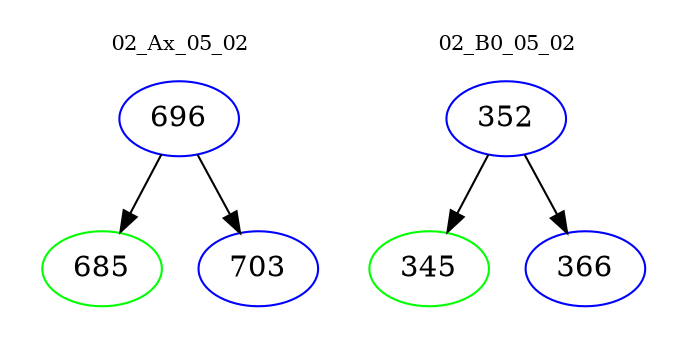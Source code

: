 digraph{
subgraph cluster_0 {
color = white
label = "02_Ax_05_02";
fontsize=10;
T0_696 [label="696", color="blue"]
T0_696 -> T0_685 [color="black"]
T0_685 [label="685", color="green"]
T0_696 -> T0_703 [color="black"]
T0_703 [label="703", color="blue"]
}
subgraph cluster_1 {
color = white
label = "02_B0_05_02";
fontsize=10;
T1_352 [label="352", color="blue"]
T1_352 -> T1_345 [color="black"]
T1_345 [label="345", color="green"]
T1_352 -> T1_366 [color="black"]
T1_366 [label="366", color="blue"]
}
}
